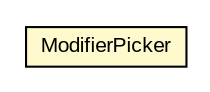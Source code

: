 #!/usr/local/bin/dot
#
# Class diagram 
# Generated by UMLGraph version R5_6-24-gf6e263 (http://www.umlgraph.org/)
#

digraph G {
	edge [fontname="arial",fontsize=10,labelfontname="arial",labelfontsize=10];
	node [fontname="arial",fontsize=10,shape=plaintext];
	nodesep=0.25;
	ranksep=0.5;
	// org.osmdroid.samplefragments.milstd2525.ModifierPicker
	c195015 [label=<<table title="org.osmdroid.samplefragments.milstd2525.ModifierPicker" border="0" cellborder="1" cellspacing="0" cellpadding="2" port="p" bgcolor="lemonChiffon" href="./ModifierPicker.html">
		<tr><td><table border="0" cellspacing="0" cellpadding="1">
<tr><td align="center" balign="center"> ModifierPicker </td></tr>
		</table></td></tr>
		</table>>, URL="./ModifierPicker.html", fontname="arial", fontcolor="black", fontsize=10.0];
}


